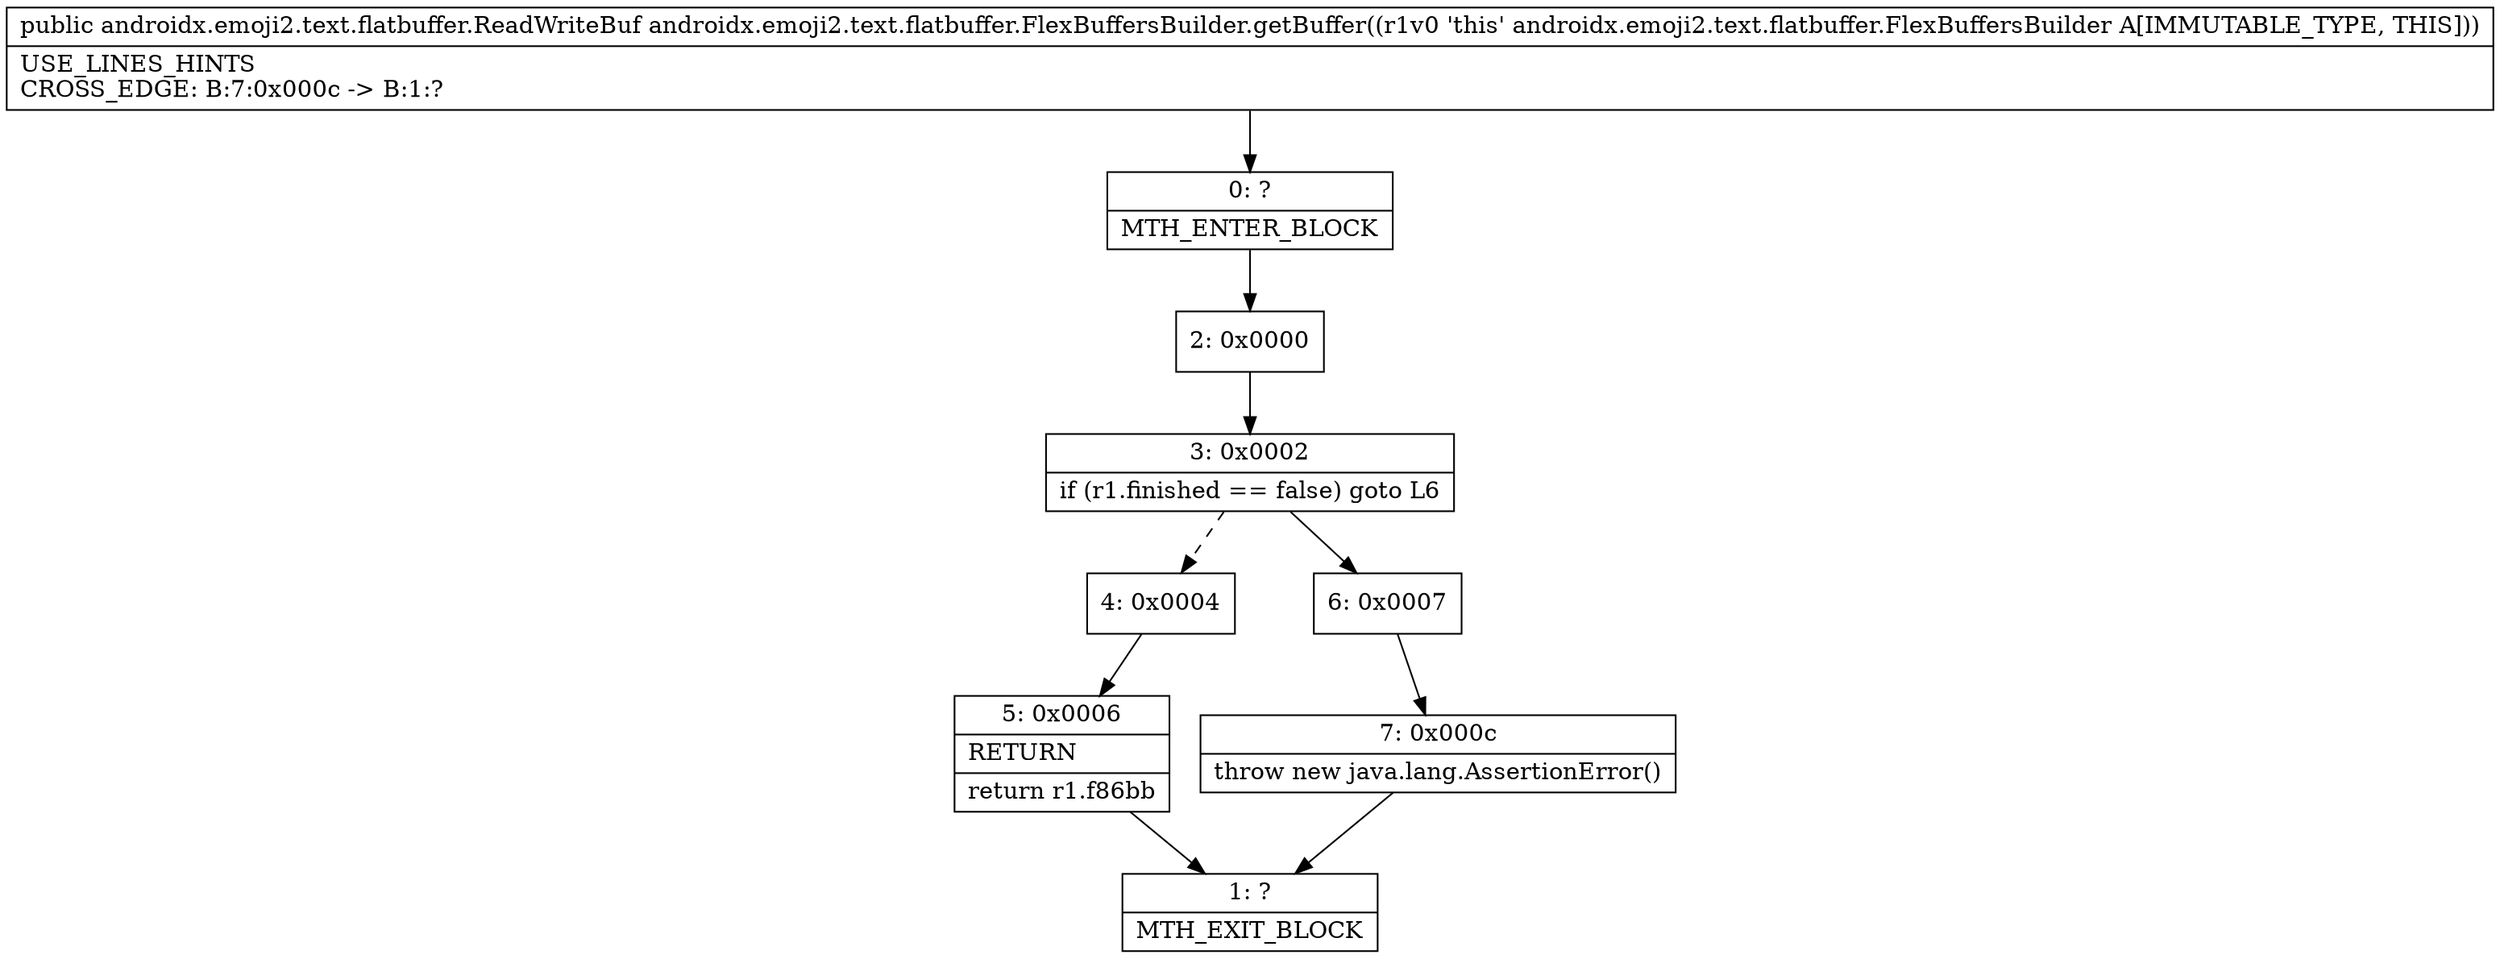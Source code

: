digraph "CFG forandroidx.emoji2.text.flatbuffer.FlexBuffersBuilder.getBuffer()Landroidx\/emoji2\/text\/flatbuffer\/ReadWriteBuf;" {
Node_0 [shape=record,label="{0\:\ ?|MTH_ENTER_BLOCK\l}"];
Node_2 [shape=record,label="{2\:\ 0x0000}"];
Node_3 [shape=record,label="{3\:\ 0x0002|if (r1.finished == false) goto L6\l}"];
Node_4 [shape=record,label="{4\:\ 0x0004}"];
Node_5 [shape=record,label="{5\:\ 0x0006|RETURN\l|return r1.f86bb\l}"];
Node_1 [shape=record,label="{1\:\ ?|MTH_EXIT_BLOCK\l}"];
Node_6 [shape=record,label="{6\:\ 0x0007}"];
Node_7 [shape=record,label="{7\:\ 0x000c|throw new java.lang.AssertionError()\l}"];
MethodNode[shape=record,label="{public androidx.emoji2.text.flatbuffer.ReadWriteBuf androidx.emoji2.text.flatbuffer.FlexBuffersBuilder.getBuffer((r1v0 'this' androidx.emoji2.text.flatbuffer.FlexBuffersBuilder A[IMMUTABLE_TYPE, THIS]))  | USE_LINES_HINTS\lCROSS_EDGE: B:7:0x000c \-\> B:1:?\l}"];
MethodNode -> Node_0;Node_0 -> Node_2;
Node_2 -> Node_3;
Node_3 -> Node_4[style=dashed];
Node_3 -> Node_6;
Node_4 -> Node_5;
Node_5 -> Node_1;
Node_6 -> Node_7;
Node_7 -> Node_1;
}

